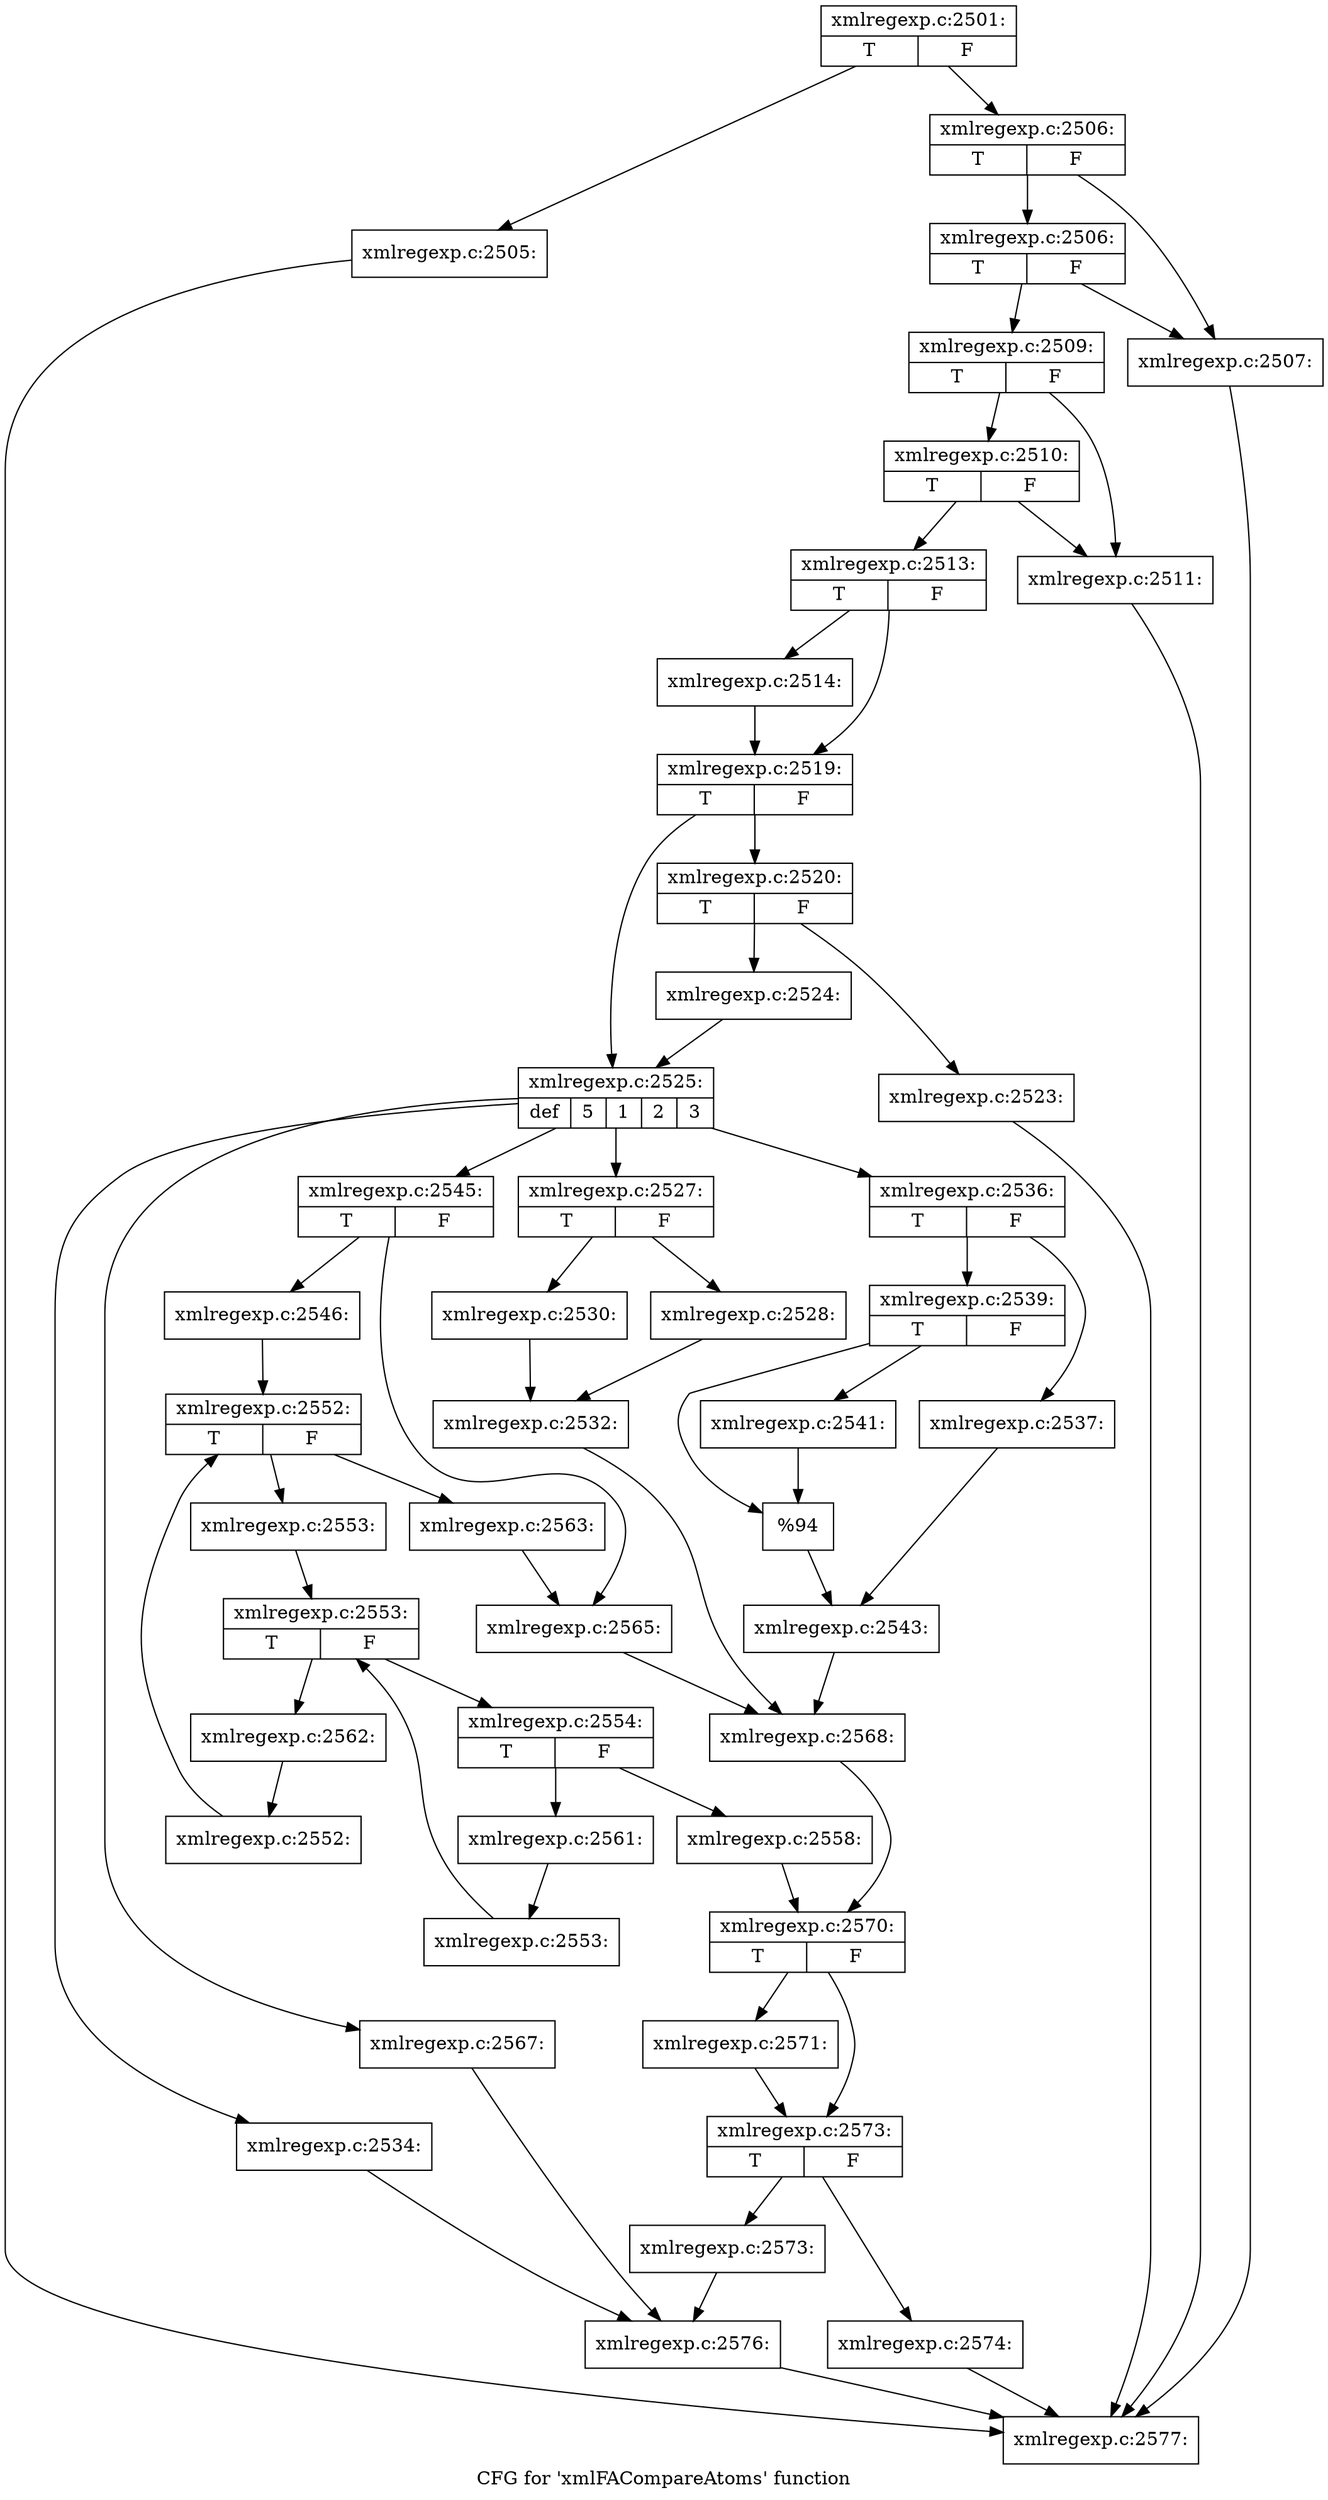 digraph "CFG for 'xmlFACompareAtoms' function" {
	label="CFG for 'xmlFACompareAtoms' function";

	Node0x400d350 [shape=record,label="{xmlregexp.c:2501:|{<s0>T|<s1>F}}"];
	Node0x400d350 -> Node0x44418a0;
	Node0x400d350 -> Node0x44418f0;
	Node0x44418a0 [shape=record,label="{xmlregexp.c:2505:}"];
	Node0x44418a0 -> Node0x4440bb0;
	Node0x44418f0 [shape=record,label="{xmlregexp.c:2506:|{<s0>T|<s1>F}}"];
	Node0x44418f0 -> Node0x4441de0;
	Node0x44418f0 -> Node0x4441e80;
	Node0x4441e80 [shape=record,label="{xmlregexp.c:2506:|{<s0>T|<s1>F}}"];
	Node0x4441e80 -> Node0x4441de0;
	Node0x4441e80 -> Node0x4441e30;
	Node0x4441de0 [shape=record,label="{xmlregexp.c:2507:}"];
	Node0x4441de0 -> Node0x4440bb0;
	Node0x4441e30 [shape=record,label="{xmlregexp.c:2509:|{<s0>T|<s1>F}}"];
	Node0x4441e30 -> Node0x4442570;
	Node0x4441e30 -> Node0x4442610;
	Node0x4442610 [shape=record,label="{xmlregexp.c:2510:|{<s0>T|<s1>F}}"];
	Node0x4442610 -> Node0x4442570;
	Node0x4442610 -> Node0x44425c0;
	Node0x4442570 [shape=record,label="{xmlregexp.c:2511:}"];
	Node0x4442570 -> Node0x4440bb0;
	Node0x44425c0 [shape=record,label="{xmlregexp.c:2513:|{<s0>T|<s1>F}}"];
	Node0x44425c0 -> Node0x4442f60;
	Node0x44425c0 -> Node0x4442fb0;
	Node0x4442f60 [shape=record,label="{xmlregexp.c:2514:}"];
	Node0x4442f60 -> Node0x4442fb0;
	Node0x4442fb0 [shape=record,label="{xmlregexp.c:2519:|{<s0>T|<s1>F}}"];
	Node0x4442fb0 -> Node0x4443de0;
	Node0x4442fb0 -> Node0x4443e30;
	Node0x4443de0 [shape=record,label="{xmlregexp.c:2520:|{<s0>T|<s1>F}}"];
	Node0x4443de0 -> Node0x4444d40;
	Node0x4443de0 -> Node0x4445070;
	Node0x4444d40 [shape=record,label="{xmlregexp.c:2523:}"];
	Node0x4444d40 -> Node0x4440bb0;
	Node0x4445070 [shape=record,label="{xmlregexp.c:2524:}"];
	Node0x4445070 -> Node0x4443e30;
	Node0x4443e30 [shape=record,label="{xmlregexp.c:2525:|{<s0>def|<s1>5|<s2>1|<s3>2|<s4>3}}"];
	Node0x4443e30 -> Node0x4445800;
	Node0x4443e30 -> Node0x4445b00;
	Node0x4443e30 -> Node0x4446af0;
	Node0x4443e30 -> Node0x4444e30;
	Node0x4443e30 -> Node0x4448620;
	Node0x4445b00 [shape=record,label="{xmlregexp.c:2527:|{<s0>T|<s1>F}}"];
	Node0x4445b00 -> Node0x4445c50;
	Node0x4445b00 -> Node0x4445bb0;
	Node0x4445bb0 [shape=record,label="{xmlregexp.c:2528:}"];
	Node0x4445bb0 -> Node0x4445c00;
	Node0x4445c50 [shape=record,label="{xmlregexp.c:2530:}"];
	Node0x4445c50 -> Node0x4445c00;
	Node0x4445c00 [shape=record,label="{xmlregexp.c:2532:}"];
	Node0x4445c00 -> Node0x44455f0;
	Node0x4446af0 [shape=record,label="{xmlregexp.c:2534:}"];
	Node0x4446af0 -> Node0x4444800;
	Node0x4444e30 [shape=record,label="{xmlregexp.c:2536:|{<s0>T|<s1>F}}"];
	Node0x4444e30 -> Node0x4444620;
	Node0x4444e30 -> Node0x44446c0;
	Node0x4444620 [shape=record,label="{xmlregexp.c:2537:}"];
	Node0x4444620 -> Node0x4444670;
	Node0x44446c0 [shape=record,label="{xmlregexp.c:2539:|{<s0>T|<s1>F}}"];
	Node0x44446c0 -> Node0x4448060;
	Node0x44446c0 -> Node0x44480b0;
	Node0x4448060 [shape=record,label="{xmlregexp.c:2541:}"];
	Node0x4448060 -> Node0x44480b0;
	Node0x44480b0 [shape=record,label="{%94}"];
	Node0x44480b0 -> Node0x4444670;
	Node0x4444670 [shape=record,label="{xmlregexp.c:2543:}"];
	Node0x4444670 -> Node0x44455f0;
	Node0x4448620 [shape=record,label="{xmlregexp.c:2545:|{<s0>T|<s1>F}}"];
	Node0x4448620 -> Node0x4448710;
	Node0x4448620 -> Node0x4448760;
	Node0x4448710 [shape=record,label="{xmlregexp.c:2546:}"];
	Node0x4448710 -> Node0x4449b00;
	Node0x4449b00 [shape=record,label="{xmlregexp.c:2552:|{<s0>T|<s1>F}}"];
	Node0x4449b00 -> Node0x4449d80;
	Node0x4449b00 -> Node0x4449960;
	Node0x4449d80 [shape=record,label="{xmlregexp.c:2553:}"];
	Node0x4449d80 -> Node0x444a300;
	Node0x444a300 [shape=record,label="{xmlregexp.c:2553:|{<s0>T|<s1>F}}"];
	Node0x444a300 -> Node0x444a580;
	Node0x444a300 -> Node0x444a1e0;
	Node0x444a580 [shape=record,label="{xmlregexp.c:2554:|{<s0>T|<s1>F}}"];
	Node0x444a580 -> Node0x3f7e380;
	Node0x444a580 -> Node0x444bf00;
	Node0x3f7e380 [shape=record,label="{xmlregexp.c:2558:}"];
	Node0x3f7e380 -> Node0x444c1a0;
	Node0x444bf00 [shape=record,label="{xmlregexp.c:2561:}"];
	Node0x444bf00 -> Node0x444a4f0;
	Node0x444a4f0 [shape=record,label="{xmlregexp.c:2553:}"];
	Node0x444a4f0 -> Node0x444a300;
	Node0x444a1e0 [shape=record,label="{xmlregexp.c:2562:}"];
	Node0x444a1e0 -> Node0x4449cf0;
	Node0x4449cf0 [shape=record,label="{xmlregexp.c:2552:}"];
	Node0x4449cf0 -> Node0x4449b00;
	Node0x4449960 [shape=record,label="{xmlregexp.c:2563:}"];
	Node0x4449960 -> Node0x4448760;
	Node0x4448760 [shape=record,label="{xmlregexp.c:2565:}"];
	Node0x4448760 -> Node0x44455f0;
	Node0x4445800 [shape=record,label="{xmlregexp.c:2567:}"];
	Node0x4445800 -> Node0x4444800;
	Node0x44455f0 [shape=record,label="{xmlregexp.c:2568:}"];
	Node0x44455f0 -> Node0x444c1a0;
	Node0x444c1a0 [shape=record,label="{xmlregexp.c:2570:|{<s0>T|<s1>F}}"];
	Node0x444c1a0 -> Node0x444cb60;
	Node0x444c1a0 -> Node0x444cbb0;
	Node0x444cb60 [shape=record,label="{xmlregexp.c:2571:}"];
	Node0x444cb60 -> Node0x444cbb0;
	Node0x444cbb0 [shape=record,label="{xmlregexp.c:2573:|{<s0>T|<s1>F}}"];
	Node0x444cbb0 -> Node0x444d540;
	Node0x444cbb0 -> Node0x444d590;
	Node0x444d540 [shape=record,label="{xmlregexp.c:2574:}"];
	Node0x444d540 -> Node0x4440bb0;
	Node0x444d590 [shape=record,label="{xmlregexp.c:2573:}"];
	Node0x444d590 -> Node0x4444800;
	Node0x4444800 [shape=record,label="{xmlregexp.c:2576:}"];
	Node0x4444800 -> Node0x4440bb0;
	Node0x4440bb0 [shape=record,label="{xmlregexp.c:2577:}"];
}
